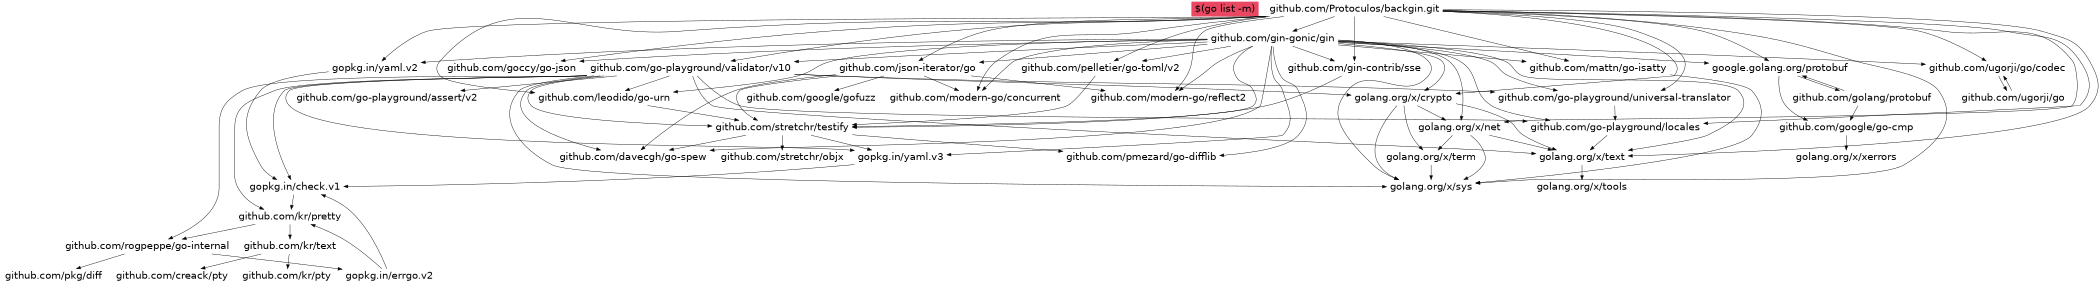 digraph {
    graph [overlap=false, size=14];
    root="$(go list -m)";
    node [ shape = plaintext, fontname = "Helvetica",
          fontsize=24];
    "$(go list -m)" [style = filled,
                  fillcolor = "#E94762"];"github.com/gin-contrib/sse" -> "github.com/stretchr/testify"
"github.com/gin-gonic/gin" -> "github.com/davecgh/go-spew"
"github.com/gin-gonic/gin" -> "github.com/gin-contrib/sse"
"github.com/gin-gonic/gin" -> "github.com/goccy/go-json"
"github.com/gin-gonic/gin" -> "github.com/go-playground/locales"
"github.com/gin-gonic/gin" -> "github.com/go-playground/universal-translator"
"github.com/gin-gonic/gin" -> "github.com/go-playground/validator/v10"
"github.com/gin-gonic/gin" -> "github.com/json-iterator/go"
"github.com/gin-gonic/gin" -> "github.com/leodido/go-urn"
"github.com/gin-gonic/gin" -> "github.com/mattn/go-isatty"
"github.com/gin-gonic/gin" -> "github.com/modern-go/concurrent"
"github.com/gin-gonic/gin" -> "github.com/modern-go/reflect2"
"github.com/gin-gonic/gin" -> "github.com/pelletier/go-toml/v2"
"github.com/gin-gonic/gin" -> "github.com/pmezard/go-difflib"
"github.com/gin-gonic/gin" -> "github.com/stretchr/testify"
"github.com/gin-gonic/gin" -> "github.com/ugorji/go/codec"
"github.com/gin-gonic/gin" -> "golang.org/x/crypto"
"github.com/gin-gonic/gin" -> "golang.org/x/net"
"github.com/gin-gonic/gin" -> "golang.org/x/sys"
"github.com/gin-gonic/gin" -> "golang.org/x/text"
"github.com/gin-gonic/gin" -> "google.golang.org/protobuf"
"github.com/gin-gonic/gin" -> "gopkg.in/yaml.v2"
"github.com/gin-gonic/gin" -> "gopkg.in/yaml.v3"
"github.com/golang/protobuf" -> "github.com/google/go-cmp"
"github.com/golang/protobuf" -> "google.golang.org/protobuf"
"github.com/google/go-cmp" -> "golang.org/x/xerrors"
"github.com/go-playground/locales" -> "golang.org/x/text"
"github.com/go-playground/universal-translator" -> "github.com/go-playground/locales"
"github.com/go-playground/validator/v10" -> "github.com/davecgh/go-spew"
"github.com/go-playground/validator/v10" -> "github.com/go-playground/assert/v2"
"github.com/go-playground/validator/v10" -> "github.com/go-playground/locales"
"github.com/go-playground/validator/v10" -> "github.com/go-playground/universal-translator"
"github.com/go-playground/validator/v10" -> "github.com/kr/pretty"
"github.com/go-playground/validator/v10" -> "github.com/leodido/go-urn"
"github.com/go-playground/validator/v10" -> "github.com/rogpeppe/go-internal"
"github.com/go-playground/validator/v10" -> "github.com/stretchr/testify"
"github.com/go-playground/validator/v10" -> "golang.org/x/crypto"
"github.com/go-playground/validator/v10" -> "golang.org/x/sys"
"github.com/go-playground/validator/v10" -> "golang.org/x/text"
"github.com/go-playground/validator/v10" -> "gopkg.in/check.v1"
"github.com/go-playground/validator/v10" -> "gopkg.in/yaml.v3"
"github.com/json-iterator/go" -> "github.com/davecgh/go-spew"
"github.com/json-iterator/go" -> "github.com/google/gofuzz"
"github.com/json-iterator/go" -> "github.com/modern-go/concurrent"
"github.com/json-iterator/go" -> "github.com/modern-go/reflect2"
"github.com/json-iterator/go" -> "github.com/stretchr/testify"
"github.com/kr/pretty" -> "github.com/kr/text"
"github.com/kr/pretty" -> "github.com/rogpeppe/go-internal"
"github.com/kr/text" -> "github.com/creack/pty"
"github.com/kr/text" -> "github.com/kr/pty"
"github.com/leodido/go-urn" -> "github.com/stretchr/testify"
"github.com/mattn/go-isatty" -> "golang.org/x/sys"
"github.com/pelletier/go-toml/v2" -> "github.com/stretchr/testify"
"github.com/Protoculos/backgin.git" -> "github.com/gin-contrib/sse"
"github.com/Protoculos/backgin.git" -> "github.com/gin-gonic/gin"
"github.com/Protoculos/backgin.git" -> "github.com/goccy/go-json"
"github.com/Protoculos/backgin.git" -> "github.com/go-playground/locales"
"github.com/Protoculos/backgin.git" -> "github.com/go-playground/universal-translator"
"github.com/Protoculos/backgin.git" -> "github.com/go-playground/validator/v10"
"github.com/Protoculos/backgin.git" -> "github.com/json-iterator/go"
"github.com/Protoculos/backgin.git" -> "github.com/leodido/go-urn"
"github.com/Protoculos/backgin.git" -> "github.com/mattn/go-isatty"
"github.com/Protoculos/backgin.git" -> "github.com/modern-go/concurrent"
"github.com/Protoculos/backgin.git" -> "github.com/modern-go/reflect2"
"github.com/Protoculos/backgin.git" -> "github.com/pelletier/go-toml/v2"
"github.com/Protoculos/backgin.git" -> "github.com/ugorji/go/codec"
"github.com/Protoculos/backgin.git" -> "golang.org/x/crypto"
"github.com/Protoculos/backgin.git" -> "golang.org/x/net"
"github.com/Protoculos/backgin.git" -> "golang.org/x/sys"
"github.com/Protoculos/backgin.git" -> "golang.org/x/text"
"github.com/Protoculos/backgin.git" -> "google.golang.org/protobuf"
"github.com/Protoculos/backgin.git" -> "gopkg.in/yaml.v2"
"github.com/rogpeppe/go-internal" -> "github.com/pkg/diff"
"github.com/rogpeppe/go-internal" -> "gopkg.in/errgo.v2"
"github.com/stretchr/testify" -> "github.com/davecgh/go-spew"
"github.com/stretchr/testify" -> "github.com/pmezard/go-difflib"
"github.com/stretchr/testify" -> "github.com/stretchr/objx"
"github.com/stretchr/testify" -> "gopkg.in/yaml.v3"
"github.com/ugorji/go" -> "github.com/ugorji/go/codec"
"github.com/ugorji/go/codec" -> "github.com/ugorji/go"
"golang.org/x/crypto" -> "golang.org/x/net"
"golang.org/x/crypto" -> "golang.org/x/sys"
"golang.org/x/crypto" -> "golang.org/x/term"
"golang.org/x/crypto" -> "golang.org/x/text"
"golang.org/x/net" -> "golang.org/x/sys"
"golang.org/x/net" -> "golang.org/x/term"
"golang.org/x/net" -> "golang.org/x/text"
"golang.org/x/term" -> "golang.org/x/sys"
"golang.org/x/text" -> "golang.org/x/tools"
"google.golang.org/protobuf" -> "github.com/golang/protobuf"
"google.golang.org/protobuf" -> "github.com/google/go-cmp"
"gopkg.in/check.v1" -> "github.com/kr/pretty"
"gopkg.in/errgo.v2" -> "github.com/kr/pretty"
"gopkg.in/errgo.v2" -> "gopkg.in/check.v1"
"gopkg.in/yaml.v2" -> "gopkg.in/check.v1"
"gopkg.in/yaml.v3" -> "gopkg.in/check.v1"
}
